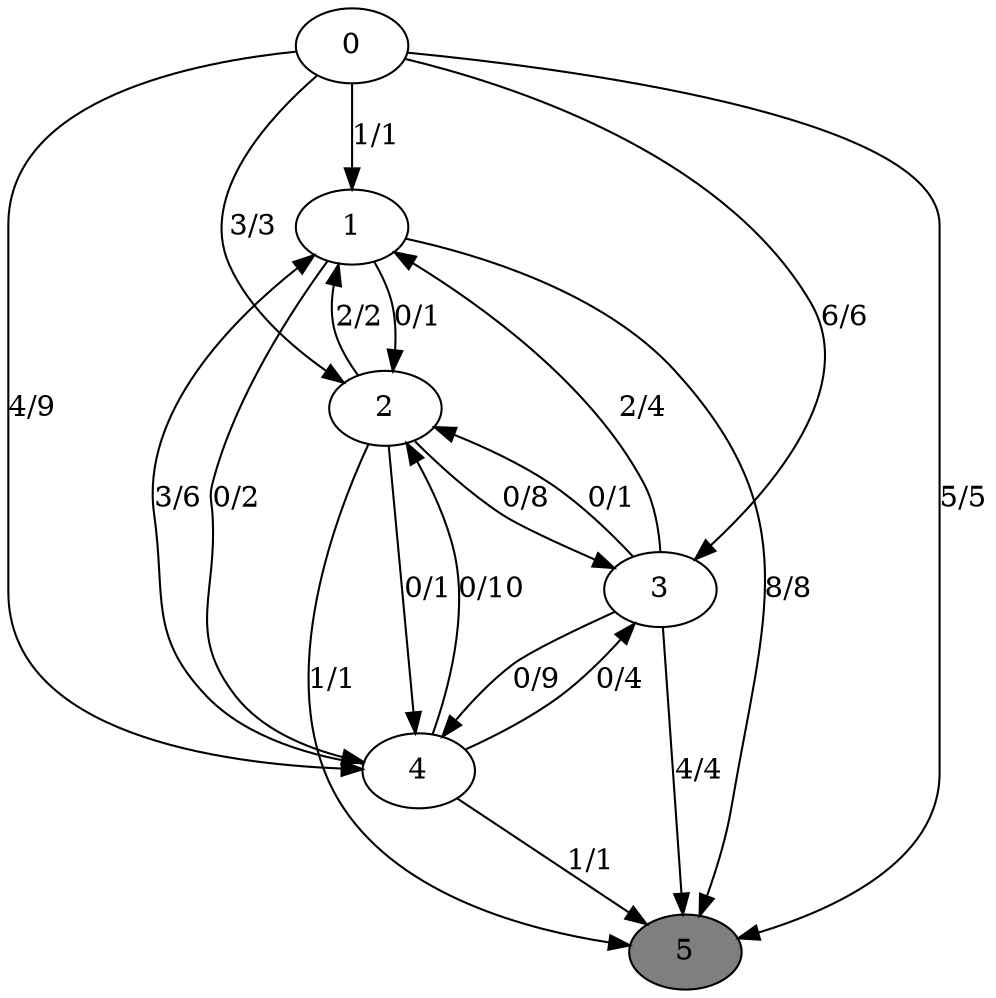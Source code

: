 digraph G {
	0[style=filled fillcolor=grey100];
	0->1[label ="1/1"] ;
	0->2[label ="3/3"] ;
	0->3[label ="6/6"] ;
	0->4[label ="4/9"] ;
	0->5[label ="5/5"] ;
	1[style=filled fillcolor=grey100];
	1->2[label ="0/1"] ;
	1->4[label ="0/2"] ;
	1->5[label ="8/8"] ;
	2[style=filled fillcolor=grey100];
	2->1[label ="2/2"] ;
	2->3[label ="0/8"] ;
	2->4[label ="0/1"] ;
	2->5[label ="1/1"] ;
	3[style=filled fillcolor=grey100];
	3->1[label ="2/4"] ;
	3->2[label ="0/1"] ;
	3->4[label ="0/9"] ;
	3->5[label ="4/4"] ;
	4[style=filled fillcolor=grey100];
	4->1[label ="3/6"] ;
	4->2[label ="0/10"] ;
	4->3[label ="0/4"] ;
	4->5[label ="1/1"] ;
	5[style=filled fillcolor=grey50];
}
